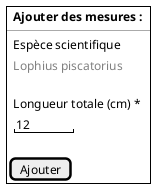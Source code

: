 <@startsalt
{
  {+
    { | . |  <b>Ajouter des mesures :  | . }
    --
    { | . | Espèce scientifique   | . }
    { | . | <color:grey>Lophius piscatorius   | .  }
    .
    { | . | Longueur totale (cm) * | .  }
    { | . | "   12  "  }
    .
    { [Ajouter] }
    }
 }
@endsalt

